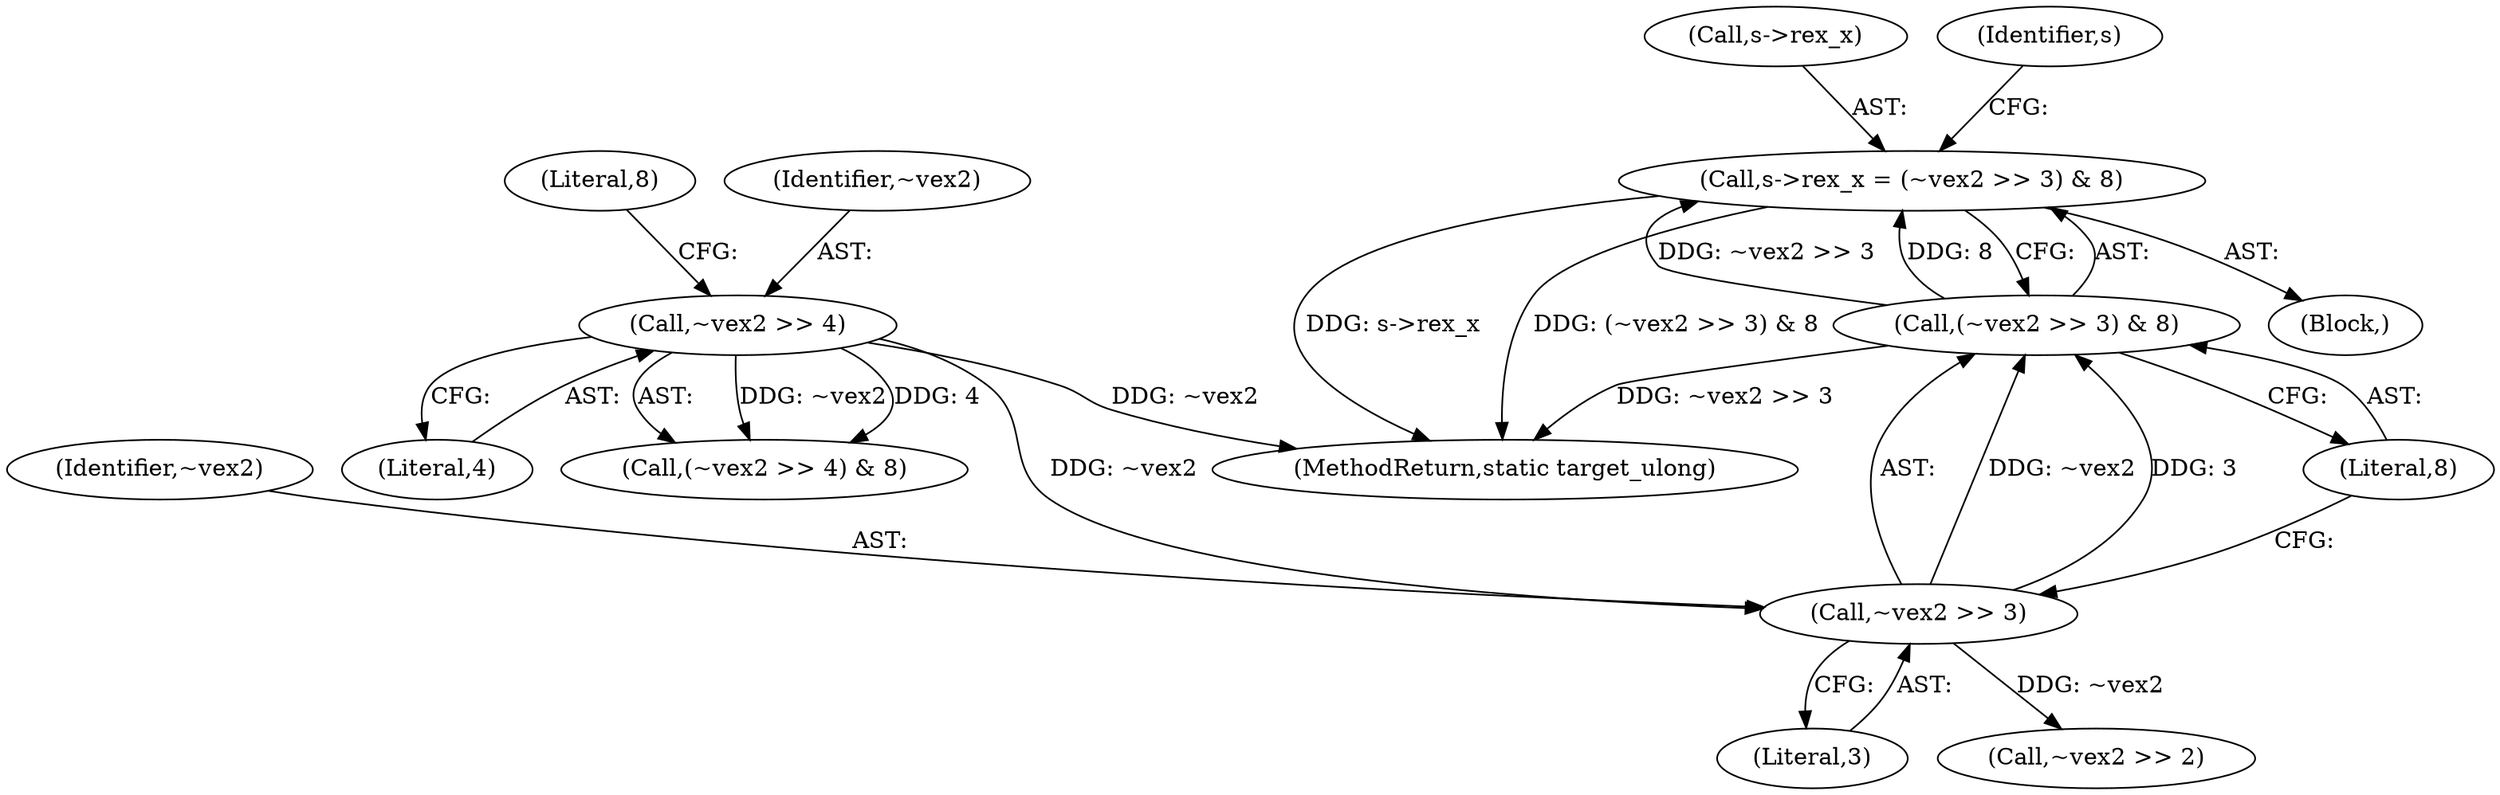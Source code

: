 digraph "0_qemu_30663fd26c0307e414622c7a8607fbc04f92ec14@pointer" {
"1000852" [label="(Call,s->rex_x = (~vex2 >> 3) & 8)"];
"1000856" [label="(Call,(~vex2 >> 3) & 8)"];
"1000857" [label="(Call,~vex2 >> 3)"];
"1000830" [label="(Call,~vex2 >> 4)"];
"1000853" [label="(Call,s->rex_x)"];
"1011840" [label="(MethodReturn,static target_ulong)"];
"1000860" [label="(Literal,8)"];
"1000859" [label="(Literal,3)"];
"1000851" [label="(Block,)"];
"1000832" [label="(Literal,4)"];
"1000856" [label="(Call,(~vex2 >> 3) & 8)"];
"1000830" [label="(Call,~vex2 >> 4)"];
"1000829" [label="(Call,(~vex2 >> 4) & 8)"];
"1000857" [label="(Call,~vex2 >> 3)"];
"1000858" [label="(Identifier,~vex2)"];
"1000852" [label="(Call,s->rex_x = (~vex2 >> 3) & 8)"];
"1000866" [label="(Call,~vex2 >> 2)"];
"1000833" [label="(Literal,8)"];
"1000831" [label="(Identifier,~vex2)"];
"1000863" [label="(Identifier,s)"];
"1000852" -> "1000851"  [label="AST: "];
"1000852" -> "1000856"  [label="CFG: "];
"1000853" -> "1000852"  [label="AST: "];
"1000856" -> "1000852"  [label="AST: "];
"1000863" -> "1000852"  [label="CFG: "];
"1000852" -> "1011840"  [label="DDG: s->rex_x"];
"1000852" -> "1011840"  [label="DDG: (~vex2 >> 3) & 8"];
"1000856" -> "1000852"  [label="DDG: ~vex2 >> 3"];
"1000856" -> "1000852"  [label="DDG: 8"];
"1000856" -> "1000860"  [label="CFG: "];
"1000857" -> "1000856"  [label="AST: "];
"1000860" -> "1000856"  [label="AST: "];
"1000856" -> "1011840"  [label="DDG: ~vex2 >> 3"];
"1000857" -> "1000856"  [label="DDG: ~vex2"];
"1000857" -> "1000856"  [label="DDG: 3"];
"1000857" -> "1000859"  [label="CFG: "];
"1000858" -> "1000857"  [label="AST: "];
"1000859" -> "1000857"  [label="AST: "];
"1000860" -> "1000857"  [label="CFG: "];
"1000830" -> "1000857"  [label="DDG: ~vex2"];
"1000857" -> "1000866"  [label="DDG: ~vex2"];
"1000830" -> "1000829"  [label="AST: "];
"1000830" -> "1000832"  [label="CFG: "];
"1000831" -> "1000830"  [label="AST: "];
"1000832" -> "1000830"  [label="AST: "];
"1000833" -> "1000830"  [label="CFG: "];
"1000830" -> "1011840"  [label="DDG: ~vex2"];
"1000830" -> "1000829"  [label="DDG: ~vex2"];
"1000830" -> "1000829"  [label="DDG: 4"];
}
